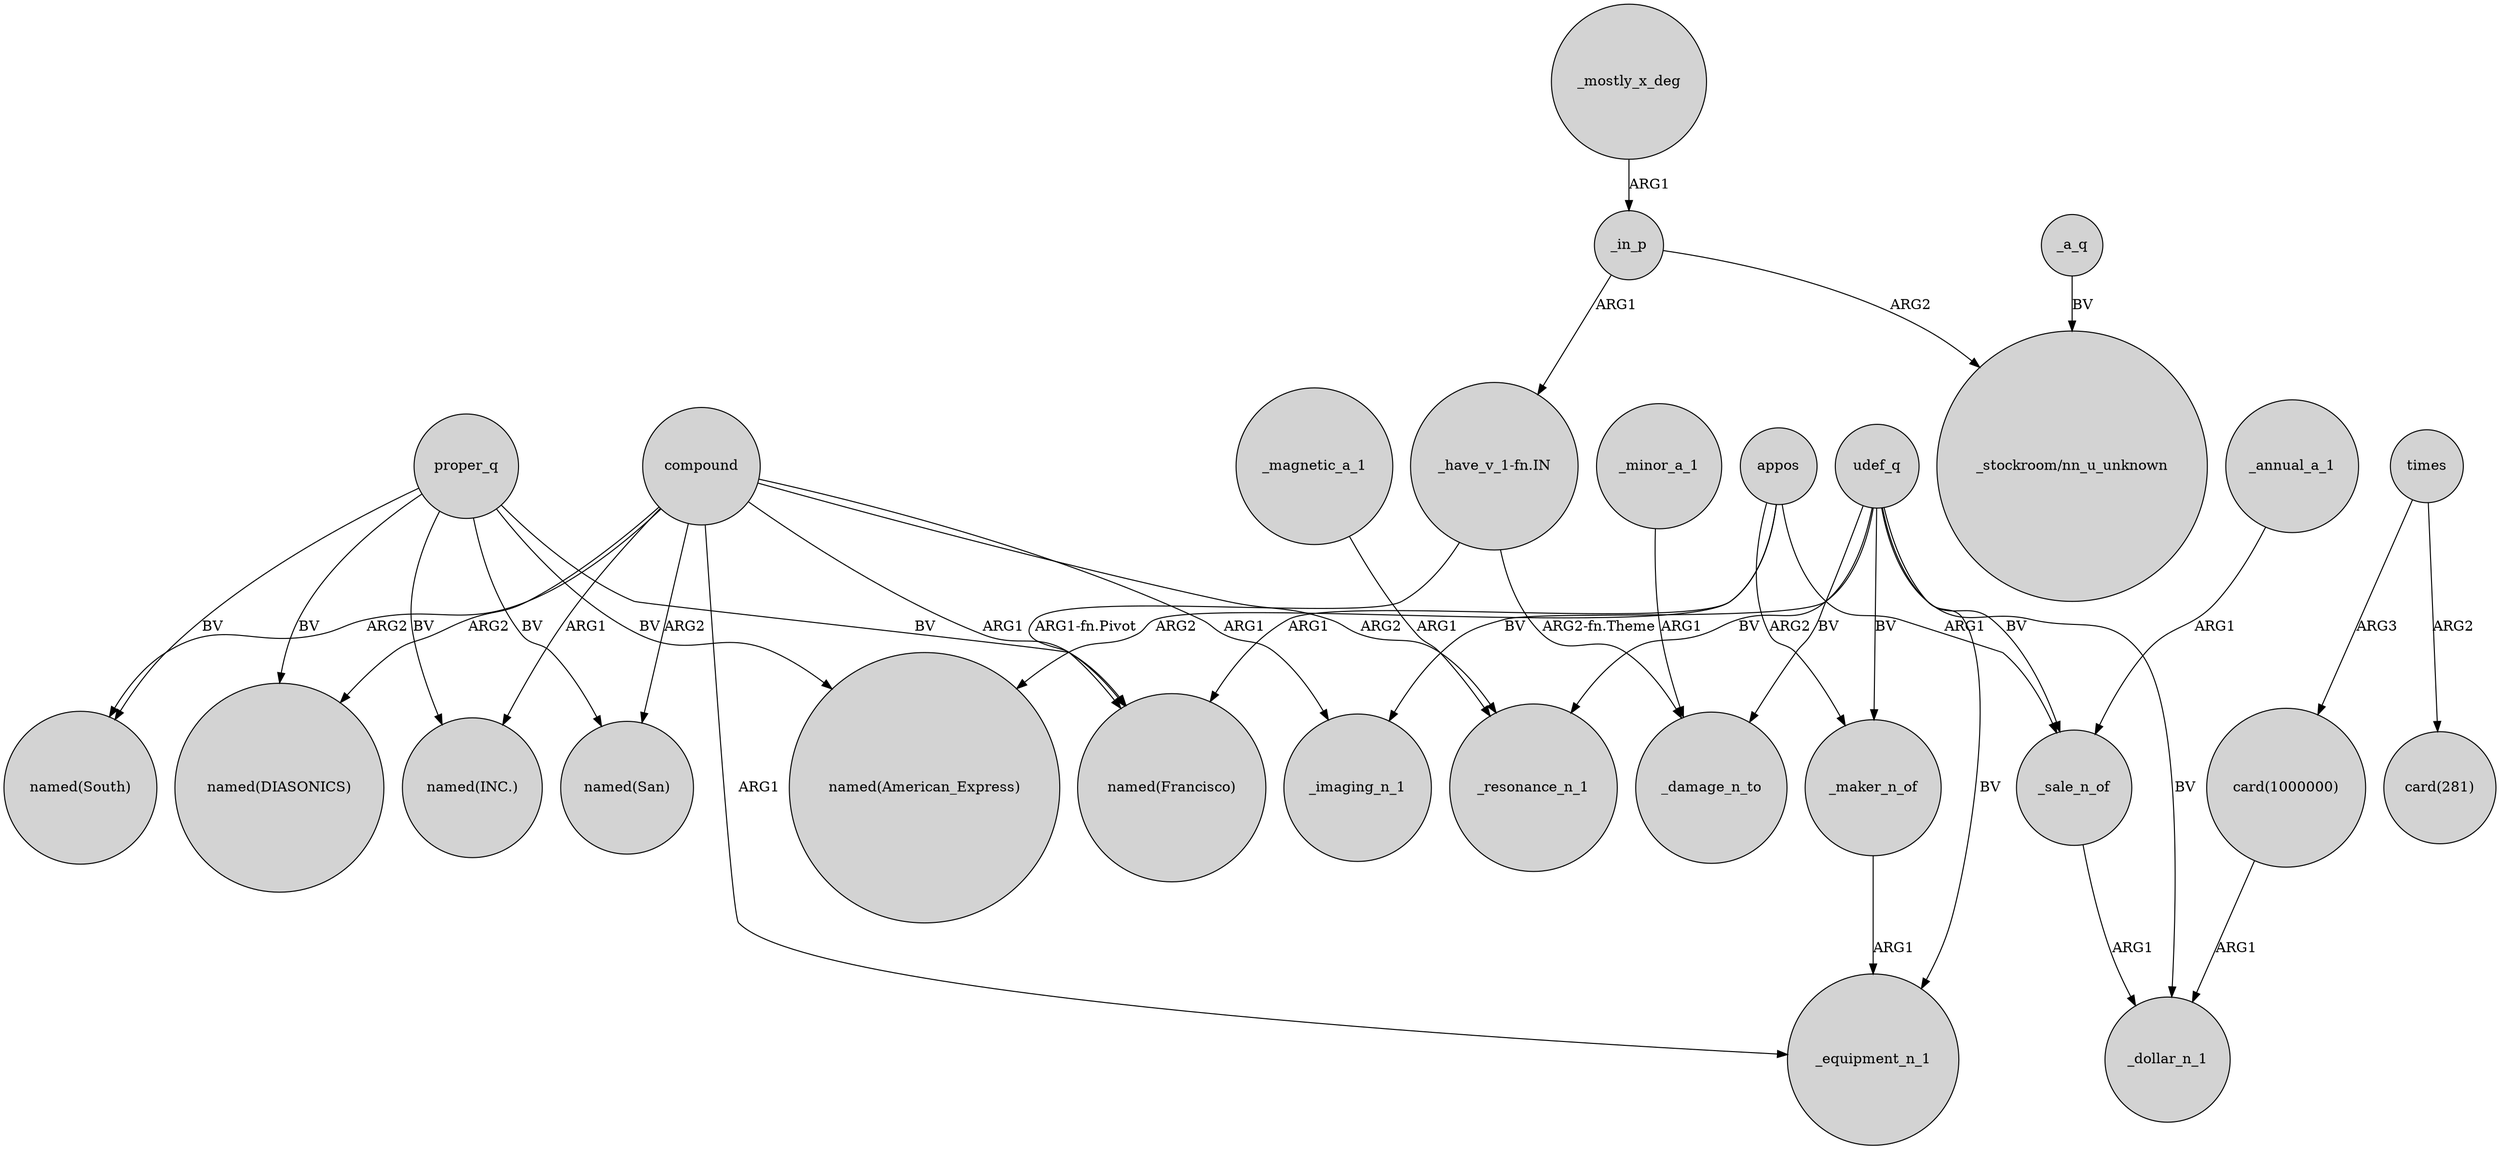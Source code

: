 digraph {
	node [shape=circle style=filled]
	appos -> "named(American_Express)" [label=ARG2]
	compound -> "named(South)" [label=ARG2]
	udef_q -> _equipment_n_1 [label=BV]
	"card(1000000)" -> _dollar_n_1 [label=ARG1]
	appos -> "named(Francisco)" [label=ARG1]
	proper_q -> "named(Francisco)" [label=BV]
	compound -> "named(San)" [label=ARG2]
	_magnetic_a_1 -> _resonance_n_1 [label=ARG1]
	times -> "card(281)" [label=ARG2]
	_maker_n_of -> _equipment_n_1 [label=ARG1]
	proper_q -> "named(DIASONICS)" [label=BV]
	compound -> "named(DIASONICS)" [label=ARG2]
	compound -> _equipment_n_1 [label=ARG1]
	_a_q -> "_stockroom/nn_u_unknown" [label=BV]
	compound -> "named(INC.)" [label=ARG1]
	appos -> _maker_n_of [label=ARG2]
	_in_p -> "_have_v_1-fn.IN" [label=ARG1]
	proper_q -> "named(INC.)" [label=BV]
	_annual_a_1 -> _sale_n_of [label=ARG1]
	_in_p -> "_stockroom/nn_u_unknown" [label=ARG2]
	appos -> _sale_n_of [label=ARG1]
	times -> "card(1000000)" [label=ARG3]
	udef_q -> _damage_n_to [label=BV]
	udef_q -> _maker_n_of [label=BV]
	_mostly_x_deg -> _in_p [label=ARG1]
	"_have_v_1-fn.IN" -> _damage_n_to [label="ARG2-fn.Theme"]
	compound -> "named(Francisco)" [label=ARG1]
	udef_q -> _imaging_n_1 [label=BV]
	udef_q -> _sale_n_of [label=BV]
	"_have_v_1-fn.IN" -> "named(Francisco)" [label="ARG1-fn.Pivot"]
	compound -> _imaging_n_1 [label=ARG1]
	udef_q -> _resonance_n_1 [label=BV]
	proper_q -> "named(San)" [label=BV]
	udef_q -> _dollar_n_1 [label=BV]
	_minor_a_1 -> _damage_n_to [label=ARG1]
	proper_q -> "named(South)" [label=BV]
	compound -> _resonance_n_1 [label=ARG2]
	_sale_n_of -> _dollar_n_1 [label=ARG1]
	proper_q -> "named(American_Express)" [label=BV]
}
